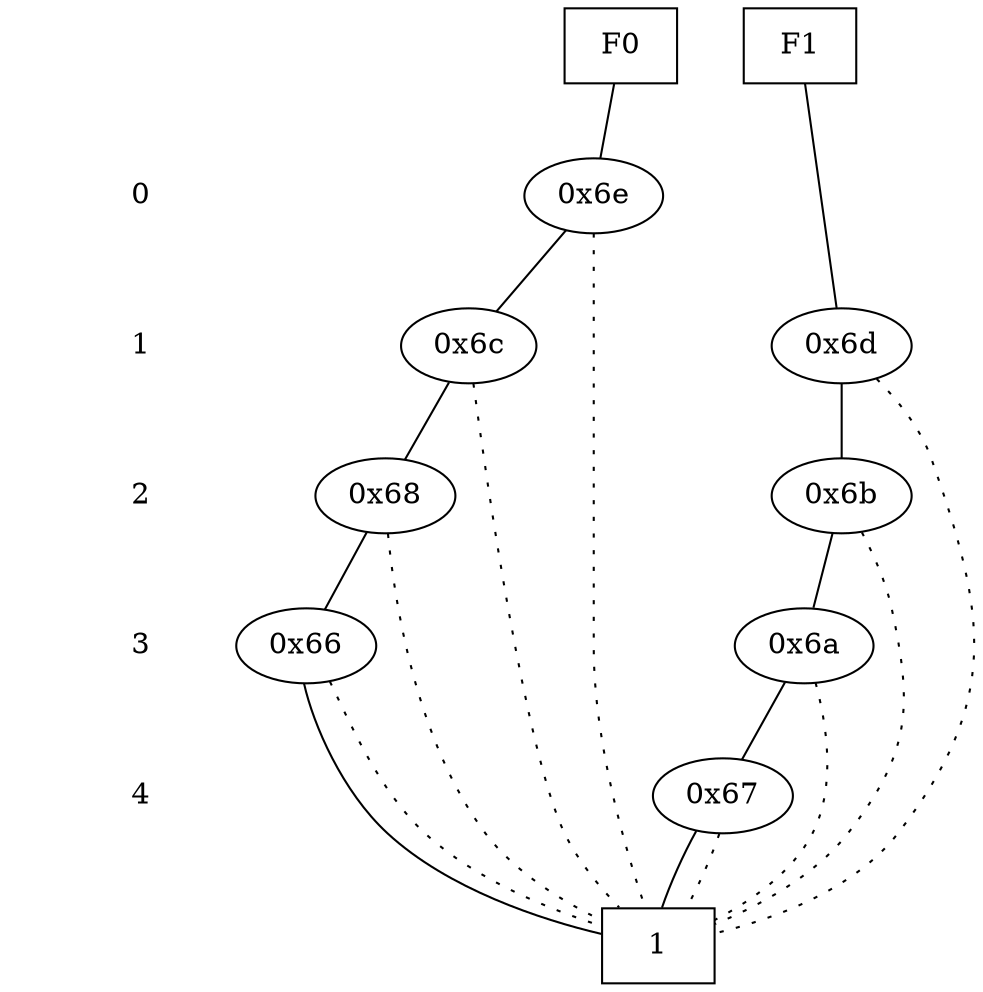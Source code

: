digraph "DD" {
size = "7.5,10"
center = true;
edge [dir = none];
{ node [shape = plaintext];
  edge [style = invis];
  "CONST NODES" [style = invis];
" 0 " -> " 1 " -> " 2 " -> " 3 " -> " 4 " -> "CONST NODES"; 
}
{ rank = same; node [shape = box]; edge [style = invis];
"F0" -> "F1"; }
{ rank = same; " 0 ";
"0x6e";
}
{ rank = same; " 1 ";
"0x6c";
"0x6d";
}
{ rank = same; " 2 ";
"0x68";
"0x6b";
}
{ rank = same; " 3 ";
"0x66";
"0x6a";
}
{ rank = same; " 4 ";
"0x67";
}
{ rank = same; "CONST NODES";
{ node [shape = box]; "0x5f";
}
}
"F0" -> "0x6e" [style = solid];
"F1" -> "0x6d" [style = solid];
"0x6e" -> "0x6c";
"0x6e" -> "0x5f" [style = dotted];
"0x6c" -> "0x68";
"0x6c" -> "0x5f" [style = dotted];
"0x6d" -> "0x6b";
"0x6d" -> "0x5f" [style = dotted];
"0x68" -> "0x66";
"0x68" -> "0x5f" [style = dotted];
"0x6b" -> "0x6a";
"0x6b" -> "0x5f" [style = dotted];
"0x66" -> "0x5f";
"0x66" -> "0x5f" [style = dotted];
"0x6a" -> "0x67";
"0x6a" -> "0x5f" [style = dotted];
"0x67" -> "0x5f";
"0x67" -> "0x5f" [style = dotted];
"0x5f" [label = "1"];
}
